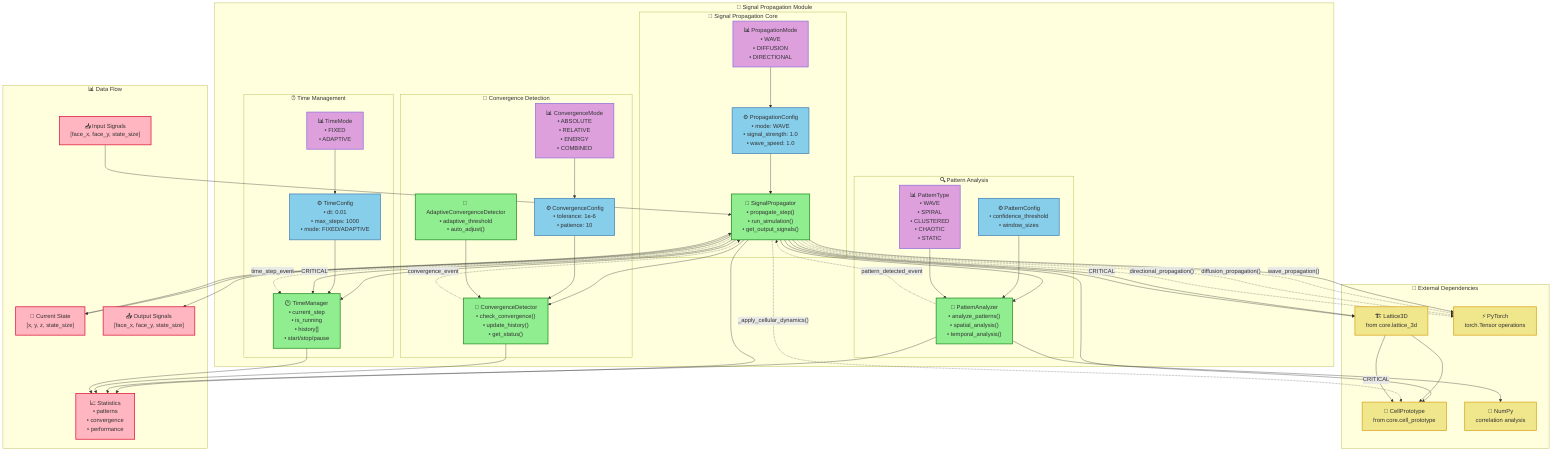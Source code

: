 graph TB
    subgraph "📡 Signal Propagation Module"
        subgraph "⏰ Time Management"
            TM["🕐 TimeManager<br/>• current_step<br/>• is_running<br/>• history[]<br/>• start/stop/pause"]
            TMC["⚙️ TimeConfig<br/>• dt: 0.01<br/>• max_steps: 1000<br/>• mode: FIXED/ADAPTIVE"]
            TME["📊 TimeMode<br/>• FIXED<br/>• ADAPTIVE"]
        end
        
        subgraph "🌊 Signal Propagation Core"
            SP["🎯 SignalPropagator<br/>• propagate_step()<br/>• run_simulation()<br/>• get_output_signals()"]
            SPC["⚙️ PropagationConfig<br/>• mode: WAVE<br/>• signal_strength: 1.0<br/>• wave_speed: 1.0"]
            SPM["📊 PropagationMode<br/>• WAVE<br/>• DIFFUSION<br/>• DIRECTIONAL"]
        end
        
        subgraph "🔍 Pattern Analysis"
            PA["🔎 PatternAnalyzer<br/>• analyze_patterns()<br/>• spatial_analysis()<br/>• temporal_analysis()"]
            PAC["⚙️ PatternConfig<br/>• confidence_threshold<br/>• window_sizes"]
            PT["📊 PatternType<br/>• WAVE<br/>• SPIRAL<br/>• CLUSTERED<br/>• CHAOTIC<br/>• STATIC"]
        end
        
        subgraph "🎯 Convergence Detection"
            CD["🎯 ConvergenceDetector<br/>• check_convergence()<br/>• update_history()<br/>• get_status()"]
            ACD["🤖 AdaptiveConvergenceDetector<br/>• adaptive_threshold<br/>• auto_adjust()"]
            CC["⚙️ ConvergenceConfig<br/>• tolerance: 1e-6<br/>• patience: 10"]
            CM["📊 ConvergenceMode<br/>• ABSOLUTE<br/>• RELATIVE<br/>• ENERGY<br/>• COMBINED"]
        end
    end
    
    subgraph "🧠 External Dependencies"
        CP["🔬 CellPrototype<br/>from core.cell_prototype"]
        L3D["🏗️ Lattice3D<br/>from core.lattice_3d"]
        TORCH["⚡ PyTorch<br/>torch.Tensor operations"]
        NUMPY["🔢 NumPy<br/>correlation analysis"]
    end
    
    subgraph "📊 Data Flow"
        INPUT["📥 Input Signals<br/>[face_x, face_y, state_size]"]
        CURRENT["🔄 Current State<br/>[x, y, z, state_size]"]
        OUTPUT["📤 Output Signals<br/>[face_x, face_y, state_size]"]
        STATS["📈 Statistics<br/>• patterns<br/>• convergence<br/>• performance"]
    end
    
    %% Основные связи компонентов
    SP --> TM
    SP --> PA
    SP --> CD
    SP --> L3D
    SP --> CP
    
    %% Конфигурационные связи
    TMC --> TM
    TME --> TMC
    SPC --> SP
    SPM --> SPC
    PAC --> PA
    PT --> PA
    CC --> CD
    CM --> CC
    ACD --> CD
    
    %% Внешние зависимости
    SP --> TORCH
    PA --> NUMPY
    L3D --> CP
    
    %% Поток данных
    INPUT --> SP
    SP --> CURRENT
    CURRENT --> SP
    SP --> OUTPUT
    SP --> STATS
    PA --> STATS
    CD --> STATS
    TM --> STATS
    
    %% Специфические методы SignalPropagator
    SP -.->|"wave_propagation()"| TORCH
    SP -.->|"diffusion_propagation()"| TORCH
    SP -.->|"directional_propagation()"| TORCH
    SP -.->|"_apply_cellular_dynamics()"| CP
    
    %% Критические пути (выделены красным)
    SP -->|"CRITICAL"| TM
    SP -->|"CRITICAL"| L3D
    L3D -->|"CRITICAL"| CP
    
    %% DOM Events (для интеграции)
    SP -.->|"time_step_event"| TM
    PA -.->|"pattern_detected_event"| SP
    CD -.->|"convergence_event"| SP
    
    %% Стили для улучшения визуализации
    classDef coreClass fill:#90EE90,stroke:#228B22,stroke-width:2px
    classDef configClass fill:#87CEEB,stroke:#4682B4,stroke-width:2px
    classDef enumClass fill:#DDA0DD,stroke:#9370DB,stroke-width:2px
    classDef externalClass fill:#F0E68C,stroke:#DAA520,stroke-width:2px
    classDef dataClass fill:#FFB6C1,stroke:#DC143C,stroke-width:2px
    classDef criticalPath stroke:#FF0000,stroke-width:4px
    
    class SP,TM,PA,CD,ACD coreClass
    class TMC,SPC,PAC,CC configClass
    class TME,SPM,PT,CM enumClass
    class CP,L3D,TORCH,NUMPY externalClass
    class INPUT,CURRENT,OUTPUT,STATS dataClass